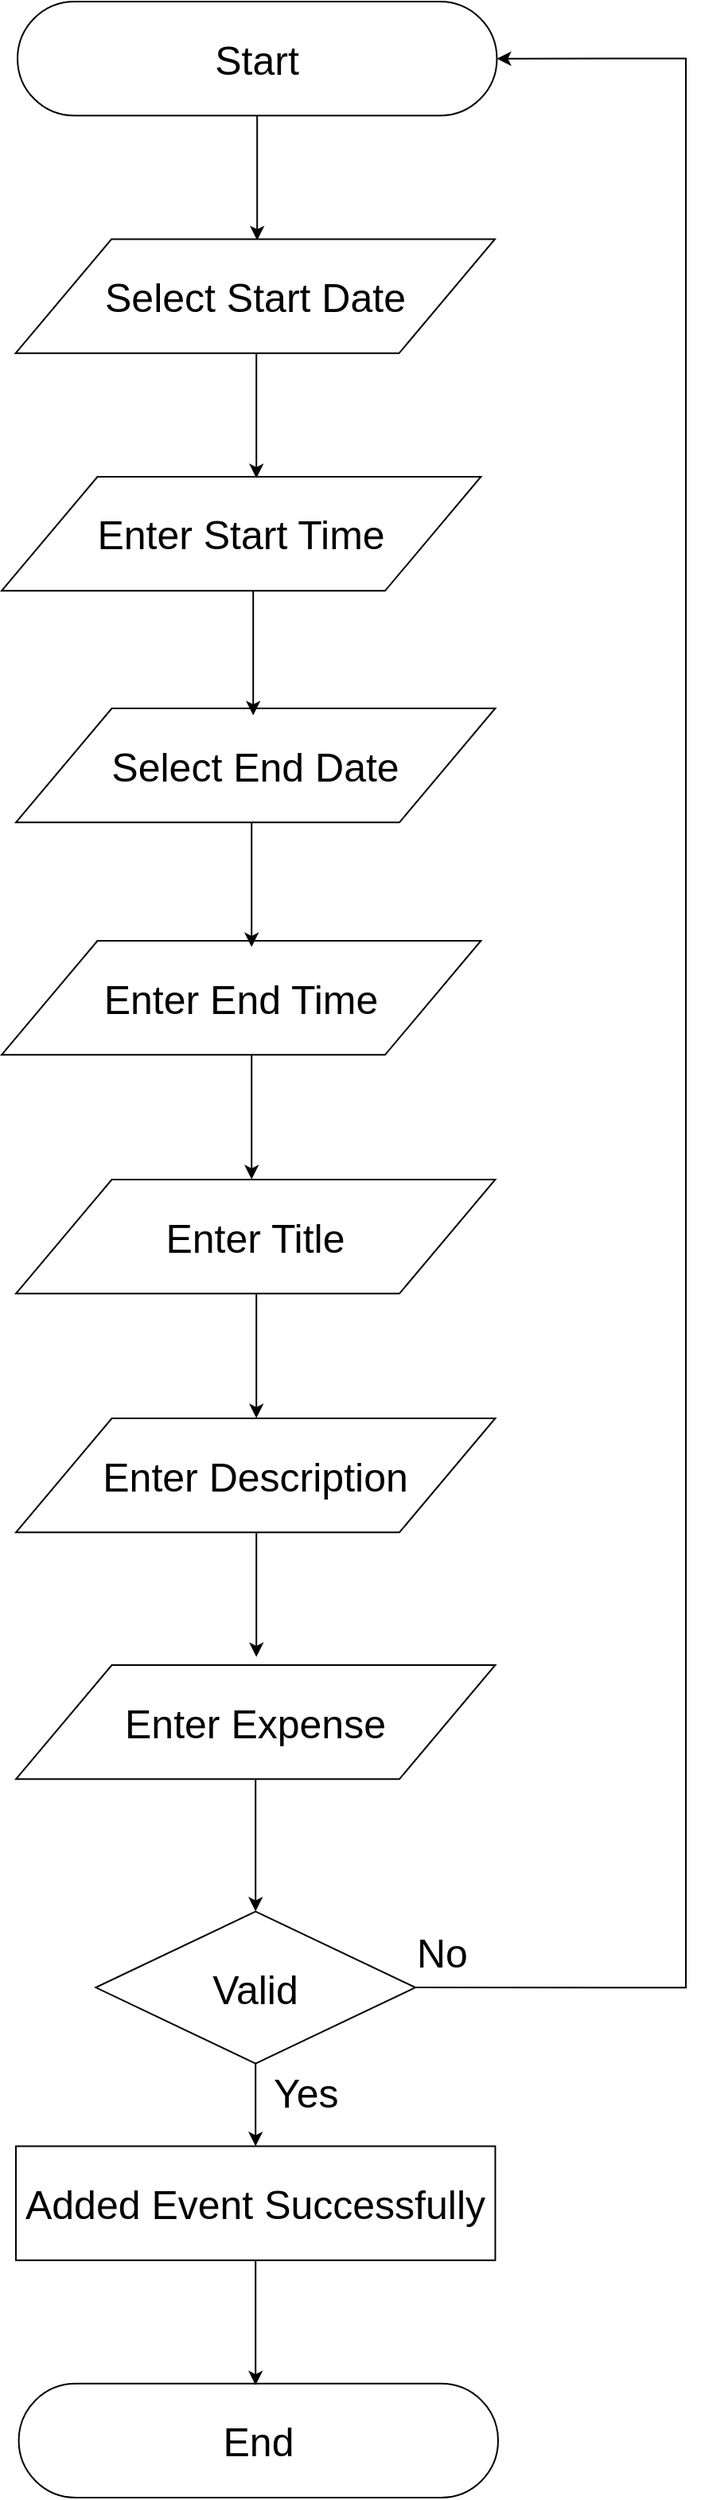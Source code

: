 <mxfile version="11.1.1" type="device"><diagram id="lLIRRiN6DUpf5dscAjGo" name="Page-1"><mxGraphModel dx="2130" dy="1240" grid="1" gridSize="10" guides="1" tooltips="1" connect="1" arrows="1" fold="1" page="1" pageScale="1" pageWidth="827" pageHeight="1169" math="0" shadow="0"><root><mxCell id="0"/><mxCell id="1" parent="0"/><mxCell id="3kKpXn_uolAPMElNo7xN-16" style="edgeStyle=orthogonalEdgeStyle;rounded=0;orthogonalLoop=1;jettySize=auto;html=1;fontSize=25;entryX=0.504;entryY=0.01;entryDx=0;entryDy=0;entryPerimeter=0;" edge="1" parent="1" source="3kKpXn_uolAPMElNo7xN-17" target="3kKpXn_uolAPMElNo7xN-18"><mxGeometry relative="1" as="geometry"><mxPoint x="210.628" y="190" as="targetPoint"/></mxGeometry></mxCell><mxCell id="3kKpXn_uolAPMElNo7xN-17" value="Start" style="rounded=1;whiteSpace=wrap;html=1;arcSize=50;fontSize=25;" vertex="1" parent="1"><mxGeometry x="60.02" y="50" width="301.215" height="71.642" as="geometry"/></mxCell><mxCell id="3kKpXn_uolAPMElNo7xN-18" value="Select Start Date" style="shape=parallelogram;perimeter=parallelogramPerimeter;whiteSpace=wrap;html=1;fontSize=25;" vertex="1" parent="1"><mxGeometry x="58.785" y="199.254" width="301.215" height="71.642" as="geometry"/></mxCell><mxCell id="3kKpXn_uolAPMElNo7xN-20" value="Enter Start Time" style="shape=parallelogram;perimeter=parallelogramPerimeter;whiteSpace=wrap;html=1;fontSize=25;" vertex="1" parent="1"><mxGeometry x="50" y="348.507" width="301.215" height="71.642" as="geometry"/></mxCell><mxCell id="3kKpXn_uolAPMElNo7xN-21" style="edgeStyle=orthogonalEdgeStyle;rounded=0;orthogonalLoop=1;jettySize=auto;html=1;entryX=0.5;entryY=0;entryDx=0;entryDy=0;fontSize=25;" edge="1" parent="1" source="3kKpXn_uolAPMElNo7xN-22" target="3kKpXn_uolAPMElNo7xN-24"><mxGeometry relative="1" as="geometry"/></mxCell><mxCell id="3kKpXn_uolAPMElNo7xN-22" value="Valid" style="rhombus;whiteSpace=wrap;html=1;fontSize=25;" vertex="1" parent="1"><mxGeometry x="109.202" y="1249.791" width="200.81" height="95.522" as="geometry"/></mxCell><mxCell id="3kKpXn_uolAPMElNo7xN-23" style="edgeStyle=orthogonalEdgeStyle;rounded=0;orthogonalLoop=1;jettySize=auto;html=1;entryX=1;entryY=0.5;entryDx=0;entryDy=0;fontSize=25;exitX=1;exitY=0.5;exitDx=0;exitDy=0;" edge="1" parent="1" source="3kKpXn_uolAPMElNo7xN-22" target="3kKpXn_uolAPMElNo7xN-17"><mxGeometry relative="1" as="geometry"><Array as="points"><mxPoint x="480" y="1298"/><mxPoint x="480" y="85"/></Array></mxGeometry></mxCell><mxCell id="3kKpXn_uolAPMElNo7xN-24" value="Added Event Successfully" style="rounded=0;whiteSpace=wrap;html=1;fontSize=25;" vertex="1" parent="1"><mxGeometry x="59" y="1397.254" width="301.215" height="71.642" as="geometry"/></mxCell><mxCell id="3kKpXn_uolAPMElNo7xN-25" value="End" style="rounded=1;whiteSpace=wrap;html=1;arcSize=50;fontSize=25;" vertex="1" parent="1"><mxGeometry x="60.785" y="1546.358" width="301.215" height="71.642" as="geometry"/></mxCell><mxCell id="3kKpXn_uolAPMElNo7xN-26" style="edgeStyle=orthogonalEdgeStyle;rounded=0;orthogonalLoop=1;jettySize=auto;html=1;fontSize=25;entryX=0.504;entryY=0.01;entryDx=0;entryDy=0;entryPerimeter=0;" edge="1" parent="1"><mxGeometry relative="1" as="geometry"><mxPoint x="210.105" y="349.384" as="targetPoint"/><mxPoint x="210.105" y="271.142" as="sourcePoint"/></mxGeometry></mxCell><mxCell id="3kKpXn_uolAPMElNo7xN-27" style="edgeStyle=orthogonalEdgeStyle;rounded=0;orthogonalLoop=1;jettySize=auto;html=1;fontSize=25;entryX=0.504;entryY=0.01;entryDx=0;entryDy=0;entryPerimeter=0;" edge="1" parent="1"><mxGeometry relative="1" as="geometry"><mxPoint x="209.605" y="1547.384" as="targetPoint"/><mxPoint x="209.605" y="1469.142" as="sourcePoint"/></mxGeometry></mxCell><mxCell id="3kKpXn_uolAPMElNo7xN-28" value="Yes" style="text;html=1;resizable=0;points=[];autosize=1;align=left;verticalAlign=top;spacingTop=-4;fontSize=25;" vertex="1" parent="1"><mxGeometry x="218.5" y="1345.5" width="60" height="30" as="geometry"/></mxCell><mxCell id="3kKpXn_uolAPMElNo7xN-29" value="No" style="text;html=1;resizable=0;points=[];autosize=1;align=left;verticalAlign=top;spacingTop=-4;fontSize=25;" vertex="1" parent="1"><mxGeometry x="309" y="1258" width="50" height="30" as="geometry"/></mxCell><mxCell id="3kKpXn_uolAPMElNo7xN-30" value="Select End Date" style="shape=parallelogram;perimeter=parallelogramPerimeter;whiteSpace=wrap;html=1;fontSize=25;" vertex="1" parent="1"><mxGeometry x="59" y="494.007" width="301.215" height="71.642" as="geometry"/></mxCell><mxCell id="3kKpXn_uolAPMElNo7xN-31" value="Enter End Time" style="shape=parallelogram;perimeter=parallelogramPerimeter;whiteSpace=wrap;html=1;fontSize=25;" vertex="1" parent="1"><mxGeometry x="50" y="640.007" width="301.215" height="71.642" as="geometry"/></mxCell><mxCell id="3kKpXn_uolAPMElNo7xN-32" value="Enter Title" style="shape=parallelogram;perimeter=parallelogramPerimeter;whiteSpace=wrap;html=1;fontSize=25;" vertex="1" parent="1"><mxGeometry x="59" y="790.007" width="301.215" height="71.642" as="geometry"/></mxCell><mxCell id="3kKpXn_uolAPMElNo7xN-33" value="Enter Description" style="shape=parallelogram;perimeter=parallelogramPerimeter;whiteSpace=wrap;html=1;fontSize=25;" vertex="1" parent="1"><mxGeometry x="59" y="940.007" width="301.215" height="71.642" as="geometry"/></mxCell><mxCell id="3kKpXn_uolAPMElNo7xN-41" style="edgeStyle=orthogonalEdgeStyle;rounded=0;orthogonalLoop=1;jettySize=auto;html=1;" edge="1" parent="1" source="3kKpXn_uolAPMElNo7xN-34" target="3kKpXn_uolAPMElNo7xN-22"><mxGeometry relative="1" as="geometry"/></mxCell><mxCell id="3kKpXn_uolAPMElNo7xN-34" value="Enter Expense" style="shape=parallelogram;perimeter=parallelogramPerimeter;whiteSpace=wrap;html=1;fontSize=25;" vertex="1" parent="1"><mxGeometry x="59" y="1095.007" width="301.215" height="71.642" as="geometry"/></mxCell><mxCell id="3kKpXn_uolAPMElNo7xN-35" style="edgeStyle=orthogonalEdgeStyle;rounded=0;orthogonalLoop=1;jettySize=auto;html=1;fontSize=25;entryX=0.504;entryY=0.01;entryDx=0;entryDy=0;entryPerimeter=0;" edge="1" parent="1"><mxGeometry relative="1" as="geometry"><mxPoint x="210.105" y="1089.884" as="targetPoint"/><mxPoint x="210.105" y="1011.642" as="sourcePoint"/></mxGeometry></mxCell><mxCell id="3kKpXn_uolAPMElNo7xN-36" style="edgeStyle=orthogonalEdgeStyle;rounded=0;orthogonalLoop=1;jettySize=auto;html=1;fontSize=25;entryX=0.504;entryY=0.01;entryDx=0;entryDy=0;entryPerimeter=0;" edge="1" parent="1"><mxGeometry relative="1" as="geometry"><mxPoint x="210.105" y="939.884" as="targetPoint"/><mxPoint x="210.105" y="861.642" as="sourcePoint"/></mxGeometry></mxCell><mxCell id="3kKpXn_uolAPMElNo7xN-37" style="edgeStyle=orthogonalEdgeStyle;rounded=0;orthogonalLoop=1;jettySize=auto;html=1;fontSize=25;entryX=0.504;entryY=0.01;entryDx=0;entryDy=0;entryPerimeter=0;" edge="1" parent="1"><mxGeometry relative="1" as="geometry"><mxPoint x="207.105" y="789.884" as="targetPoint"/><mxPoint x="207.105" y="711.642" as="sourcePoint"/></mxGeometry></mxCell><mxCell id="3kKpXn_uolAPMElNo7xN-38" style="edgeStyle=orthogonalEdgeStyle;rounded=0;orthogonalLoop=1;jettySize=auto;html=1;fontSize=25;entryX=0.504;entryY=0.01;entryDx=0;entryDy=0;entryPerimeter=0;" edge="1" parent="1"><mxGeometry relative="1" as="geometry"><mxPoint x="207.105" y="643.884" as="targetPoint"/><mxPoint x="207.105" y="565.642" as="sourcePoint"/></mxGeometry></mxCell><mxCell id="3kKpXn_uolAPMElNo7xN-39" style="edgeStyle=orthogonalEdgeStyle;rounded=0;orthogonalLoop=1;jettySize=auto;html=1;fontSize=25;entryX=0.504;entryY=0.01;entryDx=0;entryDy=0;entryPerimeter=0;" edge="1" parent="1"><mxGeometry relative="1" as="geometry"><mxPoint x="208.105" y="498.384" as="targetPoint"/><mxPoint x="208.105" y="420.142" as="sourcePoint"/></mxGeometry></mxCell></root></mxGraphModel></diagram></mxfile>